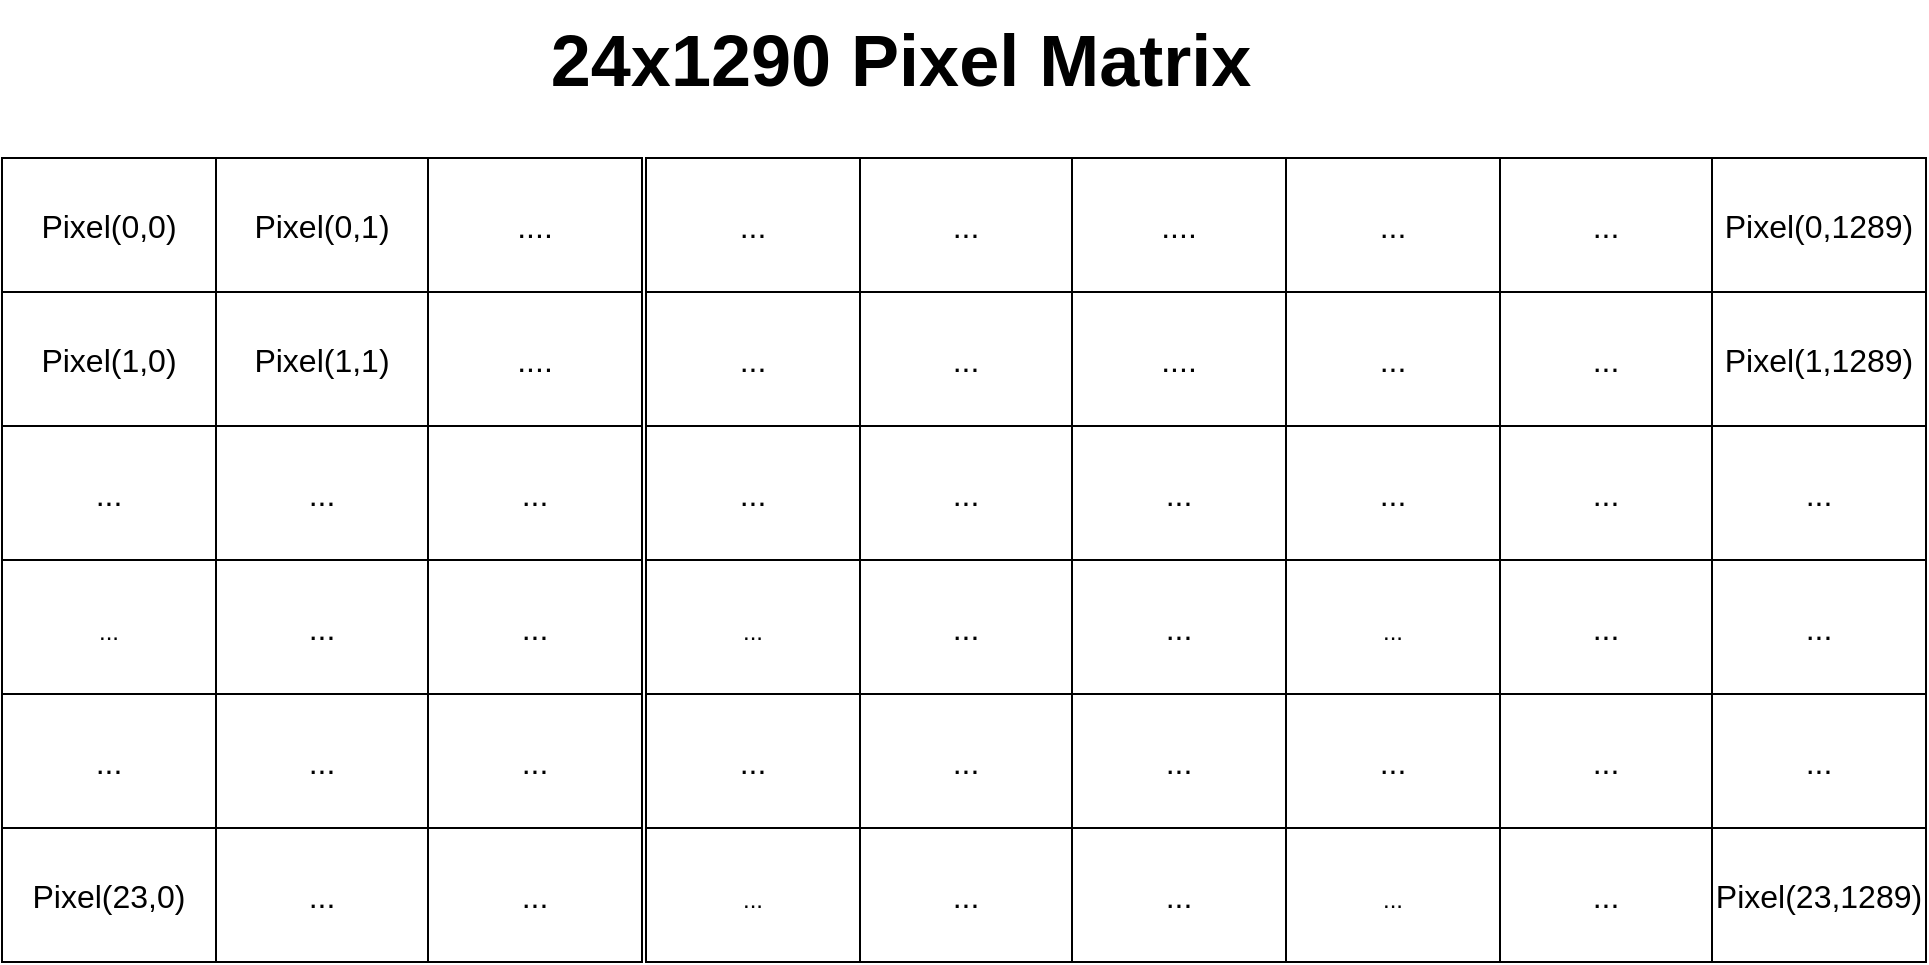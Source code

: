 <mxfile version="24.8.4">
  <diagram name="Page-1" id="wE83LsZzIeXdS4NZE4BO">
    <mxGraphModel dx="954" dy="581" grid="1" gridSize="10" guides="1" tooltips="1" connect="1" arrows="1" fold="1" page="1" pageScale="1" pageWidth="827" pageHeight="1169" math="0" shadow="0">
      <root>
        <mxCell id="0" />
        <mxCell id="1" parent="0" />
        <mxCell id="3YFhJeniZxe8iRHY3lFi-534" value="" style="shape=table;startSize=0;container=1;collapsible=0;childLayout=tableLayout;fontSize=16;shadow=0;" parent="1" vertex="1">
          <mxGeometry x="578" y="199" width="320" height="402" as="geometry" />
        </mxCell>
        <mxCell id="3YFhJeniZxe8iRHY3lFi-535" value="" style="shape=tableRow;horizontal=0;startSize=0;swimlaneHead=0;swimlaneBody=0;strokeColor=inherit;top=0;left=0;bottom=0;right=0;collapsible=0;dropTarget=0;fillColor=none;points=[[0,0.5],[1,0.5]];portConstraint=eastwest;fontSize=16;" parent="3YFhJeniZxe8iRHY3lFi-534" vertex="1">
          <mxGeometry width="320" height="67" as="geometry" />
        </mxCell>
        <mxCell id="3YFhJeniZxe8iRHY3lFi-536" value="..." style="shape=partialRectangle;html=1;whiteSpace=wrap;connectable=0;strokeColor=inherit;overflow=hidden;fillColor=none;top=0;left=0;bottom=0;right=0;pointerEvents=1;fontSize=16;" parent="3YFhJeniZxe8iRHY3lFi-535" vertex="1">
          <mxGeometry width="107" height="67" as="geometry">
            <mxRectangle width="107" height="67" as="alternateBounds" />
          </mxGeometry>
        </mxCell>
        <mxCell id="3YFhJeniZxe8iRHY3lFi-537" value="..." style="shape=partialRectangle;html=1;whiteSpace=wrap;connectable=0;strokeColor=inherit;overflow=hidden;fillColor=none;top=0;left=0;bottom=0;right=0;pointerEvents=1;fontSize=16;" parent="3YFhJeniZxe8iRHY3lFi-535" vertex="1">
          <mxGeometry x="107" width="106" height="67" as="geometry">
            <mxRectangle width="106" height="67" as="alternateBounds" />
          </mxGeometry>
        </mxCell>
        <mxCell id="3YFhJeniZxe8iRHY3lFi-538" value="...." style="shape=partialRectangle;html=1;whiteSpace=wrap;connectable=0;strokeColor=inherit;overflow=hidden;fillColor=none;top=0;left=0;bottom=0;right=0;pointerEvents=1;fontSize=16;" parent="3YFhJeniZxe8iRHY3lFi-535" vertex="1">
          <mxGeometry x="213" width="107" height="67" as="geometry">
            <mxRectangle width="107" height="67" as="alternateBounds" />
          </mxGeometry>
        </mxCell>
        <mxCell id="3YFhJeniZxe8iRHY3lFi-539" value="" style="shape=tableRow;horizontal=0;startSize=0;swimlaneHead=0;swimlaneBody=0;strokeColor=inherit;top=0;left=0;bottom=0;right=0;collapsible=0;dropTarget=0;fillColor=none;points=[[0,0.5],[1,0.5]];portConstraint=eastwest;fontSize=16;" parent="3YFhJeniZxe8iRHY3lFi-534" vertex="1">
          <mxGeometry y="67" width="320" height="67" as="geometry" />
        </mxCell>
        <mxCell id="3YFhJeniZxe8iRHY3lFi-540" value="..." style="shape=partialRectangle;html=1;whiteSpace=wrap;connectable=0;strokeColor=inherit;overflow=hidden;fillColor=none;top=0;left=0;bottom=0;right=0;pointerEvents=1;fontSize=16;" parent="3YFhJeniZxe8iRHY3lFi-539" vertex="1">
          <mxGeometry width="107" height="67" as="geometry">
            <mxRectangle width="107" height="67" as="alternateBounds" />
          </mxGeometry>
        </mxCell>
        <mxCell id="3YFhJeniZxe8iRHY3lFi-541" value="..." style="shape=partialRectangle;html=1;whiteSpace=wrap;connectable=0;strokeColor=inherit;overflow=hidden;fillColor=none;top=0;left=0;bottom=0;right=0;pointerEvents=1;fontSize=16;" parent="3YFhJeniZxe8iRHY3lFi-539" vertex="1">
          <mxGeometry x="107" width="106" height="67" as="geometry">
            <mxRectangle width="106" height="67" as="alternateBounds" />
          </mxGeometry>
        </mxCell>
        <mxCell id="3YFhJeniZxe8iRHY3lFi-542" value="...." style="shape=partialRectangle;html=1;whiteSpace=wrap;connectable=0;strokeColor=inherit;overflow=hidden;fillColor=none;top=0;left=0;bottom=0;right=0;pointerEvents=1;fontSize=16;" parent="3YFhJeniZxe8iRHY3lFi-539" vertex="1">
          <mxGeometry x="213" width="107" height="67" as="geometry">
            <mxRectangle width="107" height="67" as="alternateBounds" />
          </mxGeometry>
        </mxCell>
        <mxCell id="3YFhJeniZxe8iRHY3lFi-543" value="" style="shape=tableRow;horizontal=0;startSize=0;swimlaneHead=0;swimlaneBody=0;strokeColor=inherit;top=0;left=0;bottom=0;right=0;collapsible=0;dropTarget=0;fillColor=none;points=[[0,0.5],[1,0.5]];portConstraint=eastwest;fontSize=16;" parent="3YFhJeniZxe8iRHY3lFi-534" vertex="1">
          <mxGeometry y="134" width="320" height="67" as="geometry" />
        </mxCell>
        <mxCell id="3YFhJeniZxe8iRHY3lFi-544" value="..." style="shape=partialRectangle;html=1;whiteSpace=wrap;connectable=0;strokeColor=inherit;overflow=hidden;fillColor=none;top=0;left=0;bottom=0;right=0;pointerEvents=1;fontSize=16;" parent="3YFhJeniZxe8iRHY3lFi-543" vertex="1">
          <mxGeometry width="107" height="67" as="geometry">
            <mxRectangle width="107" height="67" as="alternateBounds" />
          </mxGeometry>
        </mxCell>
        <mxCell id="3YFhJeniZxe8iRHY3lFi-545" value="..." style="shape=partialRectangle;html=1;whiteSpace=wrap;connectable=0;strokeColor=inherit;overflow=hidden;fillColor=none;top=0;left=0;bottom=0;right=0;pointerEvents=1;fontSize=16;" parent="3YFhJeniZxe8iRHY3lFi-543" vertex="1">
          <mxGeometry x="107" width="106" height="67" as="geometry">
            <mxRectangle width="106" height="67" as="alternateBounds" />
          </mxGeometry>
        </mxCell>
        <mxCell id="3YFhJeniZxe8iRHY3lFi-546" value="..." style="shape=partialRectangle;html=1;whiteSpace=wrap;connectable=0;strokeColor=inherit;overflow=hidden;fillColor=none;top=0;left=0;bottom=0;right=0;pointerEvents=1;fontSize=16;" parent="3YFhJeniZxe8iRHY3lFi-543" vertex="1">
          <mxGeometry x="213" width="107" height="67" as="geometry">
            <mxRectangle width="107" height="67" as="alternateBounds" />
          </mxGeometry>
        </mxCell>
        <mxCell id="3YFhJeniZxe8iRHY3lFi-547" value="" style="shape=tableRow;horizontal=0;startSize=0;swimlaneHead=0;swimlaneBody=0;strokeColor=inherit;top=0;left=0;bottom=0;right=0;collapsible=0;dropTarget=0;fillColor=none;points=[[0,0.5],[1,0.5]];portConstraint=eastwest;fontSize=16;" parent="3YFhJeniZxe8iRHY3lFi-534" vertex="1">
          <mxGeometry y="201" width="320" height="67" as="geometry" />
        </mxCell>
        <mxCell id="3YFhJeniZxe8iRHY3lFi-548" value="&lt;font style=&quot;font-size: 12px;&quot;&gt;...&lt;/font&gt;" style="shape=partialRectangle;html=1;whiteSpace=wrap;connectable=0;strokeColor=inherit;overflow=hidden;fillColor=none;top=0;left=0;bottom=0;right=0;pointerEvents=1;fontSize=16;" parent="3YFhJeniZxe8iRHY3lFi-547" vertex="1">
          <mxGeometry width="107" height="67" as="geometry">
            <mxRectangle width="107" height="67" as="alternateBounds" />
          </mxGeometry>
        </mxCell>
        <mxCell id="3YFhJeniZxe8iRHY3lFi-549" value="..." style="shape=partialRectangle;html=1;whiteSpace=wrap;connectable=0;strokeColor=inherit;overflow=hidden;fillColor=none;top=0;left=0;bottom=0;right=0;pointerEvents=1;fontSize=16;" parent="3YFhJeniZxe8iRHY3lFi-547" vertex="1">
          <mxGeometry x="107" width="106" height="67" as="geometry">
            <mxRectangle width="106" height="67" as="alternateBounds" />
          </mxGeometry>
        </mxCell>
        <mxCell id="3YFhJeniZxe8iRHY3lFi-550" value="..." style="shape=partialRectangle;html=1;whiteSpace=wrap;connectable=0;strokeColor=inherit;overflow=hidden;fillColor=none;top=0;left=0;bottom=0;right=0;pointerEvents=1;fontSize=16;" parent="3YFhJeniZxe8iRHY3lFi-547" vertex="1">
          <mxGeometry x="213" width="107" height="67" as="geometry">
            <mxRectangle width="107" height="67" as="alternateBounds" />
          </mxGeometry>
        </mxCell>
        <mxCell id="3YFhJeniZxe8iRHY3lFi-551" value="" style="shape=tableRow;horizontal=0;startSize=0;swimlaneHead=0;swimlaneBody=0;strokeColor=inherit;top=0;left=0;bottom=0;right=0;collapsible=0;dropTarget=0;fillColor=none;points=[[0,0.5],[1,0.5]];portConstraint=eastwest;fontSize=16;" parent="3YFhJeniZxe8iRHY3lFi-534" vertex="1">
          <mxGeometry y="268" width="320" height="67" as="geometry" />
        </mxCell>
        <mxCell id="3YFhJeniZxe8iRHY3lFi-552" value="..." style="shape=partialRectangle;html=1;whiteSpace=wrap;connectable=0;strokeColor=inherit;overflow=hidden;fillColor=none;top=0;left=0;bottom=0;right=0;pointerEvents=1;fontSize=16;" parent="3YFhJeniZxe8iRHY3lFi-551" vertex="1">
          <mxGeometry width="107" height="67" as="geometry">
            <mxRectangle width="107" height="67" as="alternateBounds" />
          </mxGeometry>
        </mxCell>
        <mxCell id="3YFhJeniZxe8iRHY3lFi-553" value="..." style="shape=partialRectangle;html=1;whiteSpace=wrap;connectable=0;strokeColor=inherit;overflow=hidden;fillColor=none;top=0;left=0;bottom=0;right=0;pointerEvents=1;fontSize=16;" parent="3YFhJeniZxe8iRHY3lFi-551" vertex="1">
          <mxGeometry x="107" width="106" height="67" as="geometry">
            <mxRectangle width="106" height="67" as="alternateBounds" />
          </mxGeometry>
        </mxCell>
        <mxCell id="3YFhJeniZxe8iRHY3lFi-554" value="..." style="shape=partialRectangle;html=1;whiteSpace=wrap;connectable=0;strokeColor=inherit;overflow=hidden;fillColor=none;top=0;left=0;bottom=0;right=0;pointerEvents=1;fontSize=16;" parent="3YFhJeniZxe8iRHY3lFi-551" vertex="1">
          <mxGeometry x="213" width="107" height="67" as="geometry">
            <mxRectangle width="107" height="67" as="alternateBounds" />
          </mxGeometry>
        </mxCell>
        <mxCell id="3YFhJeniZxe8iRHY3lFi-555" value="" style="shape=tableRow;horizontal=0;startSize=0;swimlaneHead=0;swimlaneBody=0;strokeColor=inherit;top=0;left=0;bottom=0;right=0;collapsible=0;dropTarget=0;fillColor=none;points=[[0,0.5],[1,0.5]];portConstraint=eastwest;fontSize=16;" parent="3YFhJeniZxe8iRHY3lFi-534" vertex="1">
          <mxGeometry y="335" width="320" height="67" as="geometry" />
        </mxCell>
        <mxCell id="3YFhJeniZxe8iRHY3lFi-556" value="&lt;font style=&quot;font-size: 12px;&quot;&gt;...&lt;/font&gt;" style="shape=partialRectangle;html=1;whiteSpace=wrap;connectable=0;strokeColor=inherit;overflow=hidden;fillColor=none;top=0;left=0;bottom=0;right=0;pointerEvents=1;fontSize=16;" parent="3YFhJeniZxe8iRHY3lFi-555" vertex="1">
          <mxGeometry width="107" height="67" as="geometry">
            <mxRectangle width="107" height="67" as="alternateBounds" />
          </mxGeometry>
        </mxCell>
        <mxCell id="3YFhJeniZxe8iRHY3lFi-557" value="..." style="shape=partialRectangle;html=1;whiteSpace=wrap;connectable=0;strokeColor=inherit;overflow=hidden;fillColor=none;top=0;left=0;bottom=0;right=0;pointerEvents=1;fontSize=16;" parent="3YFhJeniZxe8iRHY3lFi-555" vertex="1">
          <mxGeometry x="107" width="106" height="67" as="geometry">
            <mxRectangle width="106" height="67" as="alternateBounds" />
          </mxGeometry>
        </mxCell>
        <mxCell id="3YFhJeniZxe8iRHY3lFi-558" value="..." style="shape=partialRectangle;html=1;whiteSpace=wrap;connectable=0;strokeColor=inherit;overflow=hidden;fillColor=none;top=0;left=0;bottom=0;right=0;pointerEvents=1;fontSize=16;" parent="3YFhJeniZxe8iRHY3lFi-555" vertex="1">
          <mxGeometry x="213" width="107" height="67" as="geometry">
            <mxRectangle width="107" height="67" as="alternateBounds" />
          </mxGeometry>
        </mxCell>
        <mxCell id="3YFhJeniZxe8iRHY3lFi-444" value="" style="shape=table;startSize=0;container=1;collapsible=0;childLayout=tableLayout;fontSize=16;" parent="1" vertex="1">
          <mxGeometry x="256" y="199" width="320" height="402" as="geometry" />
        </mxCell>
        <mxCell id="3YFhJeniZxe8iRHY3lFi-445" value="" style="shape=tableRow;horizontal=0;startSize=0;swimlaneHead=0;swimlaneBody=0;strokeColor=inherit;top=0;left=0;bottom=0;right=0;collapsible=0;dropTarget=0;fillColor=none;points=[[0,0.5],[1,0.5]];portConstraint=eastwest;fontSize=16;" parent="3YFhJeniZxe8iRHY3lFi-444" vertex="1">
          <mxGeometry width="320" height="67" as="geometry" />
        </mxCell>
        <mxCell id="3YFhJeniZxe8iRHY3lFi-446" value="Pixel(0,0)" style="shape=partialRectangle;html=1;whiteSpace=wrap;connectable=0;strokeColor=inherit;overflow=hidden;fillColor=none;top=0;left=0;bottom=0;right=0;pointerEvents=1;fontSize=16;" parent="3YFhJeniZxe8iRHY3lFi-445" vertex="1">
          <mxGeometry width="107" height="67" as="geometry">
            <mxRectangle width="107" height="67" as="alternateBounds" />
          </mxGeometry>
        </mxCell>
        <mxCell id="3YFhJeniZxe8iRHY3lFi-447" value="Pixel(0,1)" style="shape=partialRectangle;html=1;whiteSpace=wrap;connectable=0;strokeColor=inherit;overflow=hidden;fillColor=none;top=0;left=0;bottom=0;right=0;pointerEvents=1;fontSize=16;" parent="3YFhJeniZxe8iRHY3lFi-445" vertex="1">
          <mxGeometry x="107" width="106" height="67" as="geometry">
            <mxRectangle width="106" height="67" as="alternateBounds" />
          </mxGeometry>
        </mxCell>
        <mxCell id="3YFhJeniZxe8iRHY3lFi-448" value="...." style="shape=partialRectangle;html=1;whiteSpace=wrap;connectable=0;strokeColor=inherit;overflow=hidden;fillColor=none;top=0;left=0;bottom=0;right=0;pointerEvents=1;fontSize=16;" parent="3YFhJeniZxe8iRHY3lFi-445" vertex="1">
          <mxGeometry x="213" width="107" height="67" as="geometry">
            <mxRectangle width="107" height="67" as="alternateBounds" />
          </mxGeometry>
        </mxCell>
        <mxCell id="3YFhJeniZxe8iRHY3lFi-146" value="" style="shape=tableRow;horizontal=0;startSize=0;swimlaneHead=0;swimlaneBody=0;strokeColor=inherit;top=0;left=0;bottom=0;right=0;collapsible=0;dropTarget=0;fillColor=none;points=[[0,0.5],[1,0.5]];portConstraint=eastwest;fontSize=16;" parent="3YFhJeniZxe8iRHY3lFi-444" vertex="1">
          <mxGeometry y="67" width="320" height="67" as="geometry" />
        </mxCell>
        <mxCell id="3YFhJeniZxe8iRHY3lFi-147" value="Pixel(1,0)" style="shape=partialRectangle;html=1;whiteSpace=wrap;connectable=0;strokeColor=inherit;overflow=hidden;fillColor=none;top=0;left=0;bottom=0;right=0;pointerEvents=1;fontSize=16;" parent="3YFhJeniZxe8iRHY3lFi-146" vertex="1">
          <mxGeometry width="107" height="67" as="geometry">
            <mxRectangle width="107" height="67" as="alternateBounds" />
          </mxGeometry>
        </mxCell>
        <mxCell id="3YFhJeniZxe8iRHY3lFi-148" value="Pixel(1,1)" style="shape=partialRectangle;html=1;whiteSpace=wrap;connectable=0;strokeColor=inherit;overflow=hidden;fillColor=none;top=0;left=0;bottom=0;right=0;pointerEvents=1;fontSize=16;" parent="3YFhJeniZxe8iRHY3lFi-146" vertex="1">
          <mxGeometry x="107" width="106" height="67" as="geometry">
            <mxRectangle width="106" height="67" as="alternateBounds" />
          </mxGeometry>
        </mxCell>
        <mxCell id="3YFhJeniZxe8iRHY3lFi-149" value="...." style="shape=partialRectangle;html=1;whiteSpace=wrap;connectable=0;strokeColor=inherit;overflow=hidden;fillColor=none;top=0;left=0;bottom=0;right=0;pointerEvents=1;fontSize=16;" parent="3YFhJeniZxe8iRHY3lFi-146" vertex="1">
          <mxGeometry x="213" width="107" height="67" as="geometry">
            <mxRectangle width="107" height="67" as="alternateBounds" />
          </mxGeometry>
        </mxCell>
        <mxCell id="3YFhJeniZxe8iRHY3lFi-150" value="" style="shape=tableRow;horizontal=0;startSize=0;swimlaneHead=0;swimlaneBody=0;strokeColor=inherit;top=0;left=0;bottom=0;right=0;collapsible=0;dropTarget=0;fillColor=none;points=[[0,0.5],[1,0.5]];portConstraint=eastwest;fontSize=16;" parent="3YFhJeniZxe8iRHY3lFi-444" vertex="1">
          <mxGeometry y="134" width="320" height="67" as="geometry" />
        </mxCell>
        <mxCell id="3YFhJeniZxe8iRHY3lFi-151" value="..." style="shape=partialRectangle;html=1;whiteSpace=wrap;connectable=0;strokeColor=inherit;overflow=hidden;fillColor=none;top=0;left=0;bottom=0;right=0;pointerEvents=1;fontSize=16;" parent="3YFhJeniZxe8iRHY3lFi-150" vertex="1">
          <mxGeometry width="107" height="67" as="geometry">
            <mxRectangle width="107" height="67" as="alternateBounds" />
          </mxGeometry>
        </mxCell>
        <mxCell id="3YFhJeniZxe8iRHY3lFi-152" value="..." style="shape=partialRectangle;html=1;whiteSpace=wrap;connectable=0;strokeColor=inherit;overflow=hidden;fillColor=none;top=0;left=0;bottom=0;right=0;pointerEvents=1;fontSize=16;" parent="3YFhJeniZxe8iRHY3lFi-150" vertex="1">
          <mxGeometry x="107" width="106" height="67" as="geometry">
            <mxRectangle width="106" height="67" as="alternateBounds" />
          </mxGeometry>
        </mxCell>
        <mxCell id="3YFhJeniZxe8iRHY3lFi-153" value="..." style="shape=partialRectangle;html=1;whiteSpace=wrap;connectable=0;strokeColor=inherit;overflow=hidden;fillColor=none;top=0;left=0;bottom=0;right=0;pointerEvents=1;fontSize=16;" parent="3YFhJeniZxe8iRHY3lFi-150" vertex="1">
          <mxGeometry x="213" width="107" height="67" as="geometry">
            <mxRectangle width="107" height="67" as="alternateBounds" />
          </mxGeometry>
        </mxCell>
        <mxCell id="3YFhJeniZxe8iRHY3lFi-154" value="" style="shape=tableRow;horizontal=0;startSize=0;swimlaneHead=0;swimlaneBody=0;strokeColor=inherit;top=0;left=0;bottom=0;right=0;collapsible=0;dropTarget=0;fillColor=none;points=[[0,0.5],[1,0.5]];portConstraint=eastwest;fontSize=16;" parent="3YFhJeniZxe8iRHY3lFi-444" vertex="1">
          <mxGeometry y="201" width="320" height="67" as="geometry" />
        </mxCell>
        <mxCell id="3YFhJeniZxe8iRHY3lFi-155" value="&lt;font style=&quot;font-size: 12px;&quot;&gt;...&lt;/font&gt;" style="shape=partialRectangle;html=1;whiteSpace=wrap;connectable=0;strokeColor=inherit;overflow=hidden;fillColor=none;top=0;left=0;bottom=0;right=0;pointerEvents=1;fontSize=16;" parent="3YFhJeniZxe8iRHY3lFi-154" vertex="1">
          <mxGeometry width="107" height="67" as="geometry">
            <mxRectangle width="107" height="67" as="alternateBounds" />
          </mxGeometry>
        </mxCell>
        <mxCell id="3YFhJeniZxe8iRHY3lFi-156" value="..." style="shape=partialRectangle;html=1;whiteSpace=wrap;connectable=0;strokeColor=inherit;overflow=hidden;fillColor=none;top=0;left=0;bottom=0;right=0;pointerEvents=1;fontSize=16;" parent="3YFhJeniZxe8iRHY3lFi-154" vertex="1">
          <mxGeometry x="107" width="106" height="67" as="geometry">
            <mxRectangle width="106" height="67" as="alternateBounds" />
          </mxGeometry>
        </mxCell>
        <mxCell id="3YFhJeniZxe8iRHY3lFi-157" value="..." style="shape=partialRectangle;html=1;whiteSpace=wrap;connectable=0;strokeColor=inherit;overflow=hidden;fillColor=none;top=0;left=0;bottom=0;right=0;pointerEvents=1;fontSize=16;" parent="3YFhJeniZxe8iRHY3lFi-154" vertex="1">
          <mxGeometry x="213" width="107" height="67" as="geometry">
            <mxRectangle width="107" height="67" as="alternateBounds" />
          </mxGeometry>
        </mxCell>
        <mxCell id="3YFhJeniZxe8iRHY3lFi-449" value="" style="shape=tableRow;horizontal=0;startSize=0;swimlaneHead=0;swimlaneBody=0;strokeColor=inherit;top=0;left=0;bottom=0;right=0;collapsible=0;dropTarget=0;fillColor=none;points=[[0,0.5],[1,0.5]];portConstraint=eastwest;fontSize=16;" parent="3YFhJeniZxe8iRHY3lFi-444" vertex="1">
          <mxGeometry y="268" width="320" height="67" as="geometry" />
        </mxCell>
        <mxCell id="3YFhJeniZxe8iRHY3lFi-450" value="..." style="shape=partialRectangle;html=1;whiteSpace=wrap;connectable=0;strokeColor=inherit;overflow=hidden;fillColor=none;top=0;left=0;bottom=0;right=0;pointerEvents=1;fontSize=16;" parent="3YFhJeniZxe8iRHY3lFi-449" vertex="1">
          <mxGeometry width="107" height="67" as="geometry">
            <mxRectangle width="107" height="67" as="alternateBounds" />
          </mxGeometry>
        </mxCell>
        <mxCell id="3YFhJeniZxe8iRHY3lFi-451" value="..." style="shape=partialRectangle;html=1;whiteSpace=wrap;connectable=0;strokeColor=inherit;overflow=hidden;fillColor=none;top=0;left=0;bottom=0;right=0;pointerEvents=1;fontSize=16;" parent="3YFhJeniZxe8iRHY3lFi-449" vertex="1">
          <mxGeometry x="107" width="106" height="67" as="geometry">
            <mxRectangle width="106" height="67" as="alternateBounds" />
          </mxGeometry>
        </mxCell>
        <mxCell id="3YFhJeniZxe8iRHY3lFi-452" value="..." style="shape=partialRectangle;html=1;whiteSpace=wrap;connectable=0;strokeColor=inherit;overflow=hidden;fillColor=none;top=0;left=0;bottom=0;right=0;pointerEvents=1;fontSize=16;" parent="3YFhJeniZxe8iRHY3lFi-449" vertex="1">
          <mxGeometry x="213" width="107" height="67" as="geometry">
            <mxRectangle width="107" height="67" as="alternateBounds" />
          </mxGeometry>
        </mxCell>
        <mxCell id="3YFhJeniZxe8iRHY3lFi-453" value="" style="shape=tableRow;horizontal=0;startSize=0;swimlaneHead=0;swimlaneBody=0;strokeColor=inherit;top=0;left=0;bottom=0;right=0;collapsible=0;dropTarget=0;fillColor=none;points=[[0,0.5],[1,0.5]];portConstraint=eastwest;fontSize=16;" parent="3YFhJeniZxe8iRHY3lFi-444" vertex="1">
          <mxGeometry y="335" width="320" height="67" as="geometry" />
        </mxCell>
        <mxCell id="3YFhJeniZxe8iRHY3lFi-454" value="Pixel(23,0)" style="shape=partialRectangle;html=1;whiteSpace=wrap;connectable=0;strokeColor=inherit;overflow=hidden;fillColor=none;top=0;left=0;bottom=0;right=0;pointerEvents=1;fontSize=16;" parent="3YFhJeniZxe8iRHY3lFi-453" vertex="1">
          <mxGeometry width="107" height="67" as="geometry">
            <mxRectangle width="107" height="67" as="alternateBounds" />
          </mxGeometry>
        </mxCell>
        <mxCell id="3YFhJeniZxe8iRHY3lFi-455" value="..." style="shape=partialRectangle;html=1;whiteSpace=wrap;connectable=0;strokeColor=inherit;overflow=hidden;fillColor=none;top=0;left=0;bottom=0;right=0;pointerEvents=1;fontSize=16;" parent="3YFhJeniZxe8iRHY3lFi-453" vertex="1">
          <mxGeometry x="107" width="106" height="67" as="geometry">
            <mxRectangle width="106" height="67" as="alternateBounds" />
          </mxGeometry>
        </mxCell>
        <mxCell id="3YFhJeniZxe8iRHY3lFi-456" value="..." style="shape=partialRectangle;html=1;whiteSpace=wrap;connectable=0;strokeColor=inherit;overflow=hidden;fillColor=none;top=0;left=0;bottom=0;right=0;pointerEvents=1;fontSize=16;" parent="3YFhJeniZxe8iRHY3lFi-453" vertex="1">
          <mxGeometry x="213" width="107" height="67" as="geometry">
            <mxRectangle width="107" height="67" as="alternateBounds" />
          </mxGeometry>
        </mxCell>
        <mxCell id="3YFhJeniZxe8iRHY3lFi-584" value="" style="shape=table;startSize=0;container=1;collapsible=0;childLayout=tableLayout;fontSize=16;" parent="1" vertex="1">
          <mxGeometry x="898" y="199" width="320" height="402" as="geometry" />
        </mxCell>
        <mxCell id="3YFhJeniZxe8iRHY3lFi-585" value="" style="shape=tableRow;horizontal=0;startSize=0;swimlaneHead=0;swimlaneBody=0;strokeColor=inherit;top=0;left=0;bottom=0;right=0;collapsible=0;dropTarget=0;fillColor=none;points=[[0,0.5],[1,0.5]];portConstraint=eastwest;fontSize=16;" parent="3YFhJeniZxe8iRHY3lFi-584" vertex="1">
          <mxGeometry width="320" height="67" as="geometry" />
        </mxCell>
        <mxCell id="3YFhJeniZxe8iRHY3lFi-586" value="..." style="shape=partialRectangle;html=1;whiteSpace=wrap;connectable=0;strokeColor=inherit;overflow=hidden;fillColor=none;top=0;left=0;bottom=0;right=0;pointerEvents=1;fontSize=16;" parent="3YFhJeniZxe8iRHY3lFi-585" vertex="1">
          <mxGeometry width="107" height="67" as="geometry">
            <mxRectangle width="107" height="67" as="alternateBounds" />
          </mxGeometry>
        </mxCell>
        <mxCell id="3YFhJeniZxe8iRHY3lFi-587" value="..." style="shape=partialRectangle;html=1;whiteSpace=wrap;connectable=0;strokeColor=inherit;overflow=hidden;fillColor=none;top=0;left=0;bottom=0;right=0;pointerEvents=1;fontSize=16;" parent="3YFhJeniZxe8iRHY3lFi-585" vertex="1">
          <mxGeometry x="107" width="106" height="67" as="geometry">
            <mxRectangle width="106" height="67" as="alternateBounds" />
          </mxGeometry>
        </mxCell>
        <mxCell id="3YFhJeniZxe8iRHY3lFi-588" value="Pixel(0,1289)" style="shape=partialRectangle;html=1;whiteSpace=wrap;connectable=0;strokeColor=inherit;overflow=hidden;fillColor=none;top=0;left=0;bottom=0;right=0;pointerEvents=1;fontSize=16;" parent="3YFhJeniZxe8iRHY3lFi-585" vertex="1">
          <mxGeometry x="213" width="107" height="67" as="geometry">
            <mxRectangle width="107" height="67" as="alternateBounds" />
          </mxGeometry>
        </mxCell>
        <mxCell id="3YFhJeniZxe8iRHY3lFi-589" value="" style="shape=tableRow;horizontal=0;startSize=0;swimlaneHead=0;swimlaneBody=0;strokeColor=inherit;top=0;left=0;bottom=0;right=0;collapsible=0;dropTarget=0;fillColor=none;points=[[0,0.5],[1,0.5]];portConstraint=eastwest;fontSize=16;" parent="3YFhJeniZxe8iRHY3lFi-584" vertex="1">
          <mxGeometry y="67" width="320" height="67" as="geometry" />
        </mxCell>
        <mxCell id="3YFhJeniZxe8iRHY3lFi-590" value="..." style="shape=partialRectangle;html=1;whiteSpace=wrap;connectable=0;strokeColor=inherit;overflow=hidden;fillColor=none;top=0;left=0;bottom=0;right=0;pointerEvents=1;fontSize=16;" parent="3YFhJeniZxe8iRHY3lFi-589" vertex="1">
          <mxGeometry width="107" height="67" as="geometry">
            <mxRectangle width="107" height="67" as="alternateBounds" />
          </mxGeometry>
        </mxCell>
        <mxCell id="3YFhJeniZxe8iRHY3lFi-591" value="..." style="shape=partialRectangle;html=1;whiteSpace=wrap;connectable=0;strokeColor=inherit;overflow=hidden;fillColor=none;top=0;left=0;bottom=0;right=0;pointerEvents=1;fontSize=16;" parent="3YFhJeniZxe8iRHY3lFi-589" vertex="1">
          <mxGeometry x="107" width="106" height="67" as="geometry">
            <mxRectangle width="106" height="67" as="alternateBounds" />
          </mxGeometry>
        </mxCell>
        <mxCell id="3YFhJeniZxe8iRHY3lFi-592" value="Pixel(1,1289)" style="shape=partialRectangle;html=1;whiteSpace=wrap;connectable=0;strokeColor=inherit;overflow=hidden;fillColor=none;top=0;left=0;bottom=0;right=0;pointerEvents=1;fontSize=16;" parent="3YFhJeniZxe8iRHY3lFi-589" vertex="1">
          <mxGeometry x="213" width="107" height="67" as="geometry">
            <mxRectangle width="107" height="67" as="alternateBounds" />
          </mxGeometry>
        </mxCell>
        <mxCell id="3YFhJeniZxe8iRHY3lFi-593" value="" style="shape=tableRow;horizontal=0;startSize=0;swimlaneHead=0;swimlaneBody=0;strokeColor=inherit;top=0;left=0;bottom=0;right=0;collapsible=0;dropTarget=0;fillColor=none;points=[[0,0.5],[1,0.5]];portConstraint=eastwest;fontSize=16;" parent="3YFhJeniZxe8iRHY3lFi-584" vertex="1">
          <mxGeometry y="134" width="320" height="67" as="geometry" />
        </mxCell>
        <mxCell id="3YFhJeniZxe8iRHY3lFi-594" value="..." style="shape=partialRectangle;html=1;whiteSpace=wrap;connectable=0;strokeColor=inherit;overflow=hidden;fillColor=none;top=0;left=0;bottom=0;right=0;pointerEvents=1;fontSize=16;" parent="3YFhJeniZxe8iRHY3lFi-593" vertex="1">
          <mxGeometry width="107" height="67" as="geometry">
            <mxRectangle width="107" height="67" as="alternateBounds" />
          </mxGeometry>
        </mxCell>
        <mxCell id="3YFhJeniZxe8iRHY3lFi-595" value="..." style="shape=partialRectangle;html=1;whiteSpace=wrap;connectable=0;strokeColor=inherit;overflow=hidden;fillColor=none;top=0;left=0;bottom=0;right=0;pointerEvents=1;fontSize=16;" parent="3YFhJeniZxe8iRHY3lFi-593" vertex="1">
          <mxGeometry x="107" width="106" height="67" as="geometry">
            <mxRectangle width="106" height="67" as="alternateBounds" />
          </mxGeometry>
        </mxCell>
        <mxCell id="3YFhJeniZxe8iRHY3lFi-596" value="..." style="shape=partialRectangle;html=1;whiteSpace=wrap;connectable=0;strokeColor=inherit;overflow=hidden;fillColor=none;top=0;left=0;bottom=0;right=0;pointerEvents=1;fontSize=16;" parent="3YFhJeniZxe8iRHY3lFi-593" vertex="1">
          <mxGeometry x="213" width="107" height="67" as="geometry">
            <mxRectangle width="107" height="67" as="alternateBounds" />
          </mxGeometry>
        </mxCell>
        <mxCell id="3YFhJeniZxe8iRHY3lFi-597" value="" style="shape=tableRow;horizontal=0;startSize=0;swimlaneHead=0;swimlaneBody=0;strokeColor=inherit;top=0;left=0;bottom=0;right=0;collapsible=0;dropTarget=0;fillColor=none;points=[[0,0.5],[1,0.5]];portConstraint=eastwest;fontSize=16;" parent="3YFhJeniZxe8iRHY3lFi-584" vertex="1">
          <mxGeometry y="201" width="320" height="67" as="geometry" />
        </mxCell>
        <mxCell id="3YFhJeniZxe8iRHY3lFi-598" value="&lt;font style=&quot;font-size: 12px;&quot;&gt;...&lt;/font&gt;" style="shape=partialRectangle;html=1;whiteSpace=wrap;connectable=0;strokeColor=inherit;overflow=hidden;fillColor=none;top=0;left=0;bottom=0;right=0;pointerEvents=1;fontSize=16;" parent="3YFhJeniZxe8iRHY3lFi-597" vertex="1">
          <mxGeometry width="107" height="67" as="geometry">
            <mxRectangle width="107" height="67" as="alternateBounds" />
          </mxGeometry>
        </mxCell>
        <mxCell id="3YFhJeniZxe8iRHY3lFi-599" value="..." style="shape=partialRectangle;html=1;whiteSpace=wrap;connectable=0;strokeColor=inherit;overflow=hidden;fillColor=none;top=0;left=0;bottom=0;right=0;pointerEvents=1;fontSize=16;" parent="3YFhJeniZxe8iRHY3lFi-597" vertex="1">
          <mxGeometry x="107" width="106" height="67" as="geometry">
            <mxRectangle width="106" height="67" as="alternateBounds" />
          </mxGeometry>
        </mxCell>
        <mxCell id="3YFhJeniZxe8iRHY3lFi-600" value="..." style="shape=partialRectangle;html=1;whiteSpace=wrap;connectable=0;strokeColor=inherit;overflow=hidden;fillColor=none;top=0;left=0;bottom=0;right=0;pointerEvents=1;fontSize=16;" parent="3YFhJeniZxe8iRHY3lFi-597" vertex="1">
          <mxGeometry x="213" width="107" height="67" as="geometry">
            <mxRectangle width="107" height="67" as="alternateBounds" />
          </mxGeometry>
        </mxCell>
        <mxCell id="3YFhJeniZxe8iRHY3lFi-601" value="" style="shape=tableRow;horizontal=0;startSize=0;swimlaneHead=0;swimlaneBody=0;strokeColor=inherit;top=0;left=0;bottom=0;right=0;collapsible=0;dropTarget=0;fillColor=none;points=[[0,0.5],[1,0.5]];portConstraint=eastwest;fontSize=16;" parent="3YFhJeniZxe8iRHY3lFi-584" vertex="1">
          <mxGeometry y="268" width="320" height="67" as="geometry" />
        </mxCell>
        <mxCell id="3YFhJeniZxe8iRHY3lFi-602" value="..." style="shape=partialRectangle;html=1;whiteSpace=wrap;connectable=0;strokeColor=inherit;overflow=hidden;fillColor=none;top=0;left=0;bottom=0;right=0;pointerEvents=1;fontSize=16;" parent="3YFhJeniZxe8iRHY3lFi-601" vertex="1">
          <mxGeometry width="107" height="67" as="geometry">
            <mxRectangle width="107" height="67" as="alternateBounds" />
          </mxGeometry>
        </mxCell>
        <mxCell id="3YFhJeniZxe8iRHY3lFi-603" value="..." style="shape=partialRectangle;html=1;whiteSpace=wrap;connectable=0;strokeColor=inherit;overflow=hidden;fillColor=none;top=0;left=0;bottom=0;right=0;pointerEvents=1;fontSize=16;" parent="3YFhJeniZxe8iRHY3lFi-601" vertex="1">
          <mxGeometry x="107" width="106" height="67" as="geometry">
            <mxRectangle width="106" height="67" as="alternateBounds" />
          </mxGeometry>
        </mxCell>
        <mxCell id="3YFhJeniZxe8iRHY3lFi-604" value="..." style="shape=partialRectangle;html=1;whiteSpace=wrap;connectable=0;strokeColor=inherit;overflow=hidden;fillColor=none;top=0;left=0;bottom=0;right=0;pointerEvents=1;fontSize=16;" parent="3YFhJeniZxe8iRHY3lFi-601" vertex="1">
          <mxGeometry x="213" width="107" height="67" as="geometry">
            <mxRectangle width="107" height="67" as="alternateBounds" />
          </mxGeometry>
        </mxCell>
        <mxCell id="3YFhJeniZxe8iRHY3lFi-605" value="" style="shape=tableRow;horizontal=0;startSize=0;swimlaneHead=0;swimlaneBody=0;strokeColor=inherit;top=0;left=0;bottom=0;right=0;collapsible=0;dropTarget=0;fillColor=none;points=[[0,0.5],[1,0.5]];portConstraint=eastwest;fontSize=16;" parent="3YFhJeniZxe8iRHY3lFi-584" vertex="1">
          <mxGeometry y="335" width="320" height="67" as="geometry" />
        </mxCell>
        <mxCell id="3YFhJeniZxe8iRHY3lFi-606" value="&lt;font style=&quot;font-size: 12px;&quot;&gt;...&lt;/font&gt;" style="shape=partialRectangle;html=1;whiteSpace=wrap;connectable=0;strokeColor=inherit;overflow=hidden;fillColor=none;top=0;left=0;bottom=0;right=0;pointerEvents=1;fontSize=16;" parent="3YFhJeniZxe8iRHY3lFi-605" vertex="1">
          <mxGeometry width="107" height="67" as="geometry">
            <mxRectangle width="107" height="67" as="alternateBounds" />
          </mxGeometry>
        </mxCell>
        <mxCell id="3YFhJeniZxe8iRHY3lFi-607" value="..." style="shape=partialRectangle;html=1;whiteSpace=wrap;connectable=0;strokeColor=inherit;overflow=hidden;fillColor=none;top=0;left=0;bottom=0;right=0;pointerEvents=1;fontSize=16;" parent="3YFhJeniZxe8iRHY3lFi-605" vertex="1">
          <mxGeometry x="107" width="106" height="67" as="geometry">
            <mxRectangle width="106" height="67" as="alternateBounds" />
          </mxGeometry>
        </mxCell>
        <mxCell id="3YFhJeniZxe8iRHY3lFi-608" value="Pixel(23,1289)" style="shape=partialRectangle;html=1;whiteSpace=wrap;connectable=0;strokeColor=inherit;overflow=hidden;fillColor=none;top=0;left=0;bottom=0;right=0;pointerEvents=1;fontSize=16;" parent="3YFhJeniZxe8iRHY3lFi-605" vertex="1">
          <mxGeometry x="213" width="107" height="67" as="geometry">
            <mxRectangle width="107" height="67" as="alternateBounds" />
          </mxGeometry>
        </mxCell>
        <mxCell id="3YFhJeniZxe8iRHY3lFi-609" value="&lt;font style=&quot;font-size: 36px;&quot;&gt;&lt;b&gt;24x1290 Pixel Matrix&lt;/b&gt;&lt;/font&gt;" style="text;html=1;align=center;verticalAlign=middle;resizable=0;points=[];autosize=1;strokeColor=none;fillColor=none;" parent="1" vertex="1">
          <mxGeometry x="520" y="120" width="370" height="60" as="geometry" />
        </mxCell>
      </root>
    </mxGraphModel>
  </diagram>
</mxfile>

